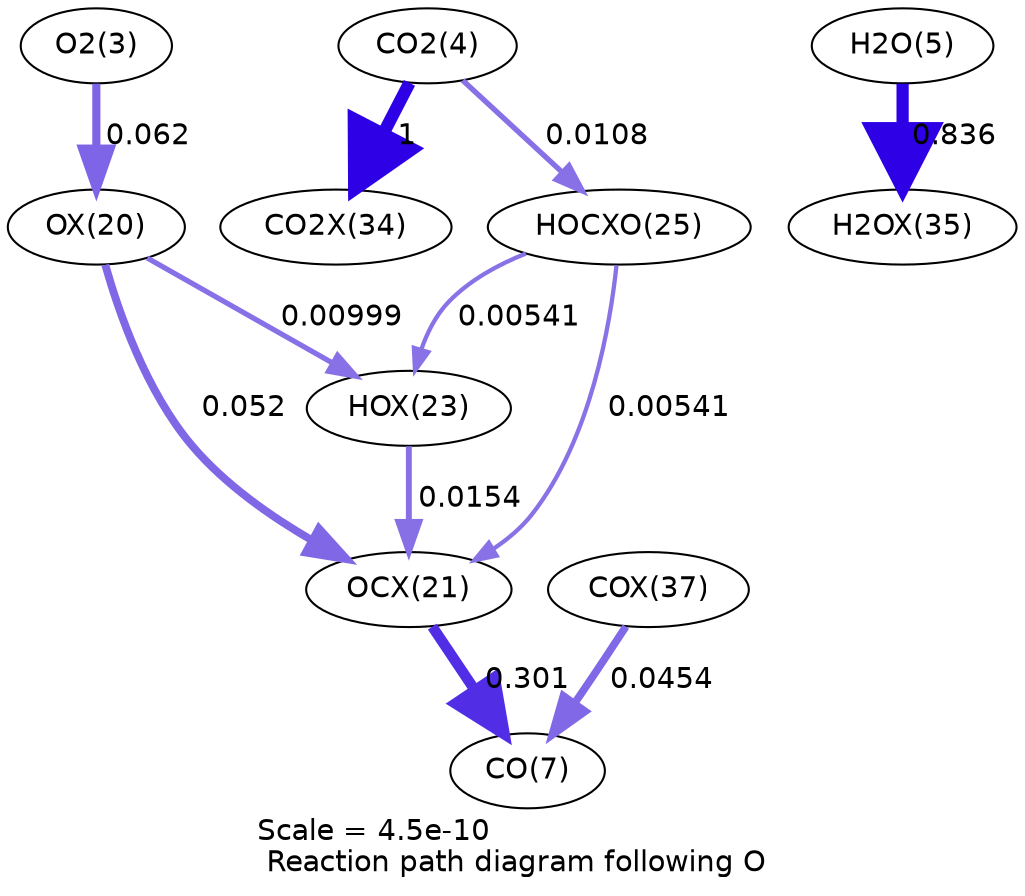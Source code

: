 digraph reaction_paths {
center=1;
s5 -> s23[fontname="Helvetica", penwidth=3.9, arrowsize=1.95, color="0.7, 0.562, 0.9"
, label=" 0.062"];
s23 -> s26[fontname="Helvetica", penwidth=2.52, arrowsize=1.26, color="0.7, 0.51, 0.9"
, label=" 0.00999"];
s23 -> s24[fontname="Helvetica", penwidth=3.77, arrowsize=1.88, color="0.7, 0.552, 0.9"
, label=" 0.052"];
s26 -> s24[fontname="Helvetica", penwidth=2.85, arrowsize=1.43, color="0.7, 0.515, 0.9"
, label=" 0.0154"];
s28 -> s26[fontname="Helvetica", penwidth=2.06, arrowsize=1.03, color="0.7, 0.505, 0.9"
, label=" 0.00541"];
s7 -> s33[fontname="Helvetica", penwidth=5.86, arrowsize=2.93, color="0.7, 1.34, 0.9"
, label=" 0.836"];
s24 -> s9[fontname="Helvetica", penwidth=5.09, arrowsize=2.55, color="0.7, 0.801, 0.9"
, label=" 0.301"];
s35 -> s9[fontname="Helvetica", penwidth=3.67, arrowsize=1.83, color="0.7, 0.545, 0.9"
, label=" 0.0454"];
s28 -> s24[fontname="Helvetica", penwidth=2.06, arrowsize=1.03, color="0.7, 0.505, 0.9"
, label=" 0.00541"];
s6 -> s28[fontname="Helvetica", penwidth=2.58, arrowsize=1.29, color="0.7, 0.511, 0.9"
, label=" 0.0108"];
s6 -> s32[fontname="Helvetica", penwidth=6, arrowsize=3, color="0.7, 1.5, 0.9"
, label=" 1"];
s5 [ fontname="Helvetica", label="O2(3)"];
s6 [ fontname="Helvetica", label="CO2(4)"];
s7 [ fontname="Helvetica", label="H2O(5)"];
s9 [ fontname="Helvetica", label="CO(7)"];
s23 [ fontname="Helvetica", label="OX(20)"];
s24 [ fontname="Helvetica", label="OCX(21)"];
s26 [ fontname="Helvetica", label="HOX(23)"];
s28 [ fontname="Helvetica", label="HOCXO(25)"];
s32 [ fontname="Helvetica", label="CO2X(34)"];
s33 [ fontname="Helvetica", label="H2OX(35)"];
s35 [ fontname="Helvetica", label="COX(37)"];
 label = "Scale = 4.5e-10\l Reaction path diagram following O";
 fontname = "Helvetica";
}
